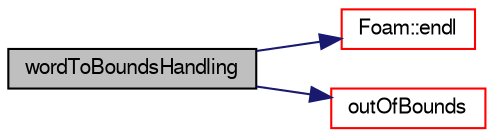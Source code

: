 digraph "wordToBoundsHandling"
{
  bgcolor="transparent";
  edge [fontname="FreeSans",fontsize="10",labelfontname="FreeSans",labelfontsize="10"];
  node [fontname="FreeSans",fontsize="10",shape=record];
  rankdir="LR";
  Node672 [label="wordToBoundsHandling",height=0.2,width=0.4,color="black", fillcolor="grey75", style="filled", fontcolor="black"];
  Node672 -> Node673 [color="midnightblue",fontsize="10",style="solid",fontname="FreeSans"];
  Node673 [label="Foam::endl",height=0.2,width=0.4,color="red",URL="$a21124.html#a2db8fe02a0d3909e9351bb4275b23ce4",tooltip="Add newline and flush stream. "];
  Node672 -> Node675 [color="midnightblue",fontsize="10",style="solid",fontname="FreeSans"];
  Node675 [label="outOfBounds",height=0.2,width=0.4,color="red",URL="$a27674.html#af0d19ffe0cfead85914cda22958e109b",tooltip="Set the out-of-bounds handling from enum, return previous setting. "];
}
